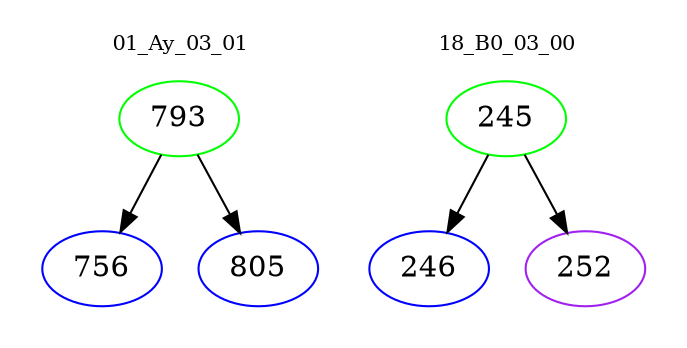 digraph{
subgraph cluster_0 {
color = white
label = "01_Ay_03_01";
fontsize=10;
T0_793 [label="793", color="green"]
T0_793 -> T0_756 [color="black"]
T0_756 [label="756", color="blue"]
T0_793 -> T0_805 [color="black"]
T0_805 [label="805", color="blue"]
}
subgraph cluster_1 {
color = white
label = "18_B0_03_00";
fontsize=10;
T1_245 [label="245", color="green"]
T1_245 -> T1_246 [color="black"]
T1_246 [label="246", color="blue"]
T1_245 -> T1_252 [color="black"]
T1_252 [label="252", color="purple"]
}
}

